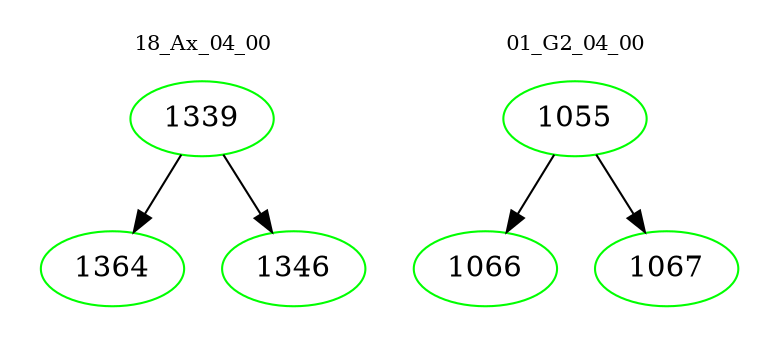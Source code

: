 digraph{
subgraph cluster_0 {
color = white
label = "18_Ax_04_00";
fontsize=10;
T0_1339 [label="1339", color="green"]
T0_1339 -> T0_1364 [color="black"]
T0_1364 [label="1364", color="green"]
T0_1339 -> T0_1346 [color="black"]
T0_1346 [label="1346", color="green"]
}
subgraph cluster_1 {
color = white
label = "01_G2_04_00";
fontsize=10;
T1_1055 [label="1055", color="green"]
T1_1055 -> T1_1066 [color="black"]
T1_1066 [label="1066", color="green"]
T1_1055 -> T1_1067 [color="black"]
T1_1067 [label="1067", color="green"]
}
}
